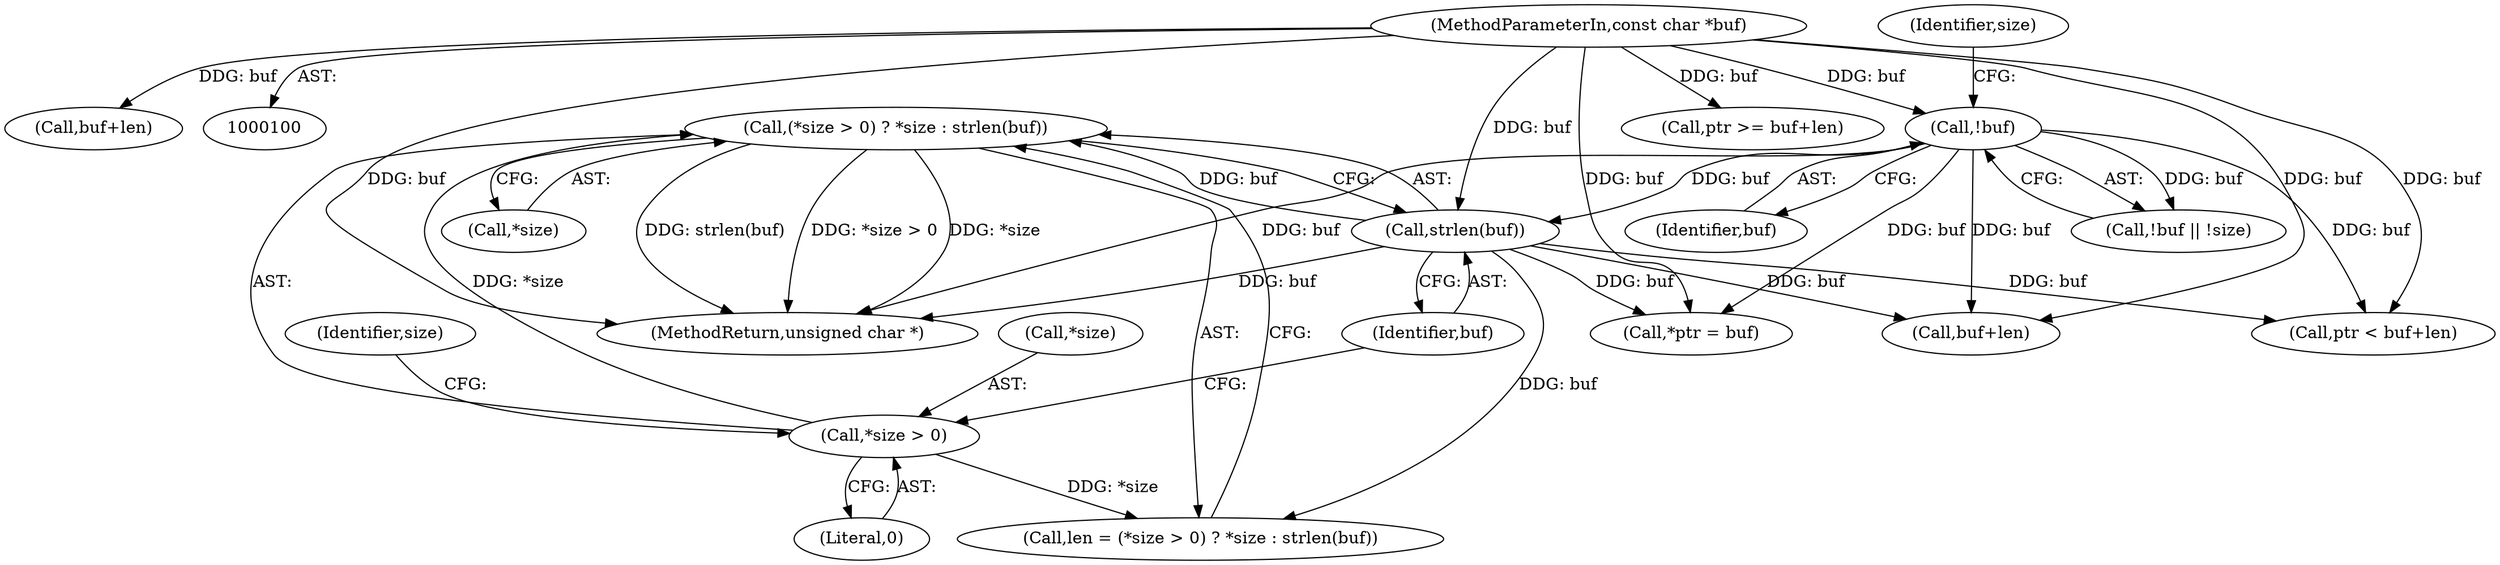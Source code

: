 digraph "0_libplist_3a55ddd3c4c11ce75a86afbefd085d8d397ff957@pointer" {
"1000115" [label="(Call,(*size > 0) ? *size : strlen(buf))"];
"1000116" [label="(Call,*size > 0)"];
"1000122" [label="(Call,strlen(buf))"];
"1000106" [label="(Call,!buf)"];
"1000101" [label="(MethodParameterIn,const char *buf)"];
"1000198" [label="(Call,ptr >= buf+len)"];
"1000113" [label="(Call,len = (*size > 0) ? *size : strlen(buf))"];
"1000115" [label="(Call,(*size > 0) ? *size : strlen(buf))"];
"1000106" [label="(Call,!buf)"];
"1000200" [label="(Call,buf+len)"];
"1000122" [label="(Call,strlen(buf))"];
"1000123" [label="(Identifier,buf)"];
"1000144" [label="(Call,*ptr = buf)"];
"1000329" [label="(MethodReturn,unsigned char *)"];
"1000165" [label="(Call,ptr < buf+len)"];
"1000116" [label="(Call,*size > 0)"];
"1000107" [label="(Identifier,buf)"];
"1000121" [label="(Identifier,size)"];
"1000105" [label="(Call,!buf || !size)"];
"1000120" [label="(Call,*size)"];
"1000117" [label="(Call,*size)"];
"1000119" [label="(Literal,0)"];
"1000109" [label="(Identifier,size)"];
"1000101" [label="(MethodParameterIn,const char *buf)"];
"1000167" [label="(Call,buf+len)"];
"1000115" -> "1000113"  [label="AST: "];
"1000115" -> "1000120"  [label="CFG: "];
"1000115" -> "1000122"  [label="CFG: "];
"1000116" -> "1000115"  [label="AST: "];
"1000120" -> "1000115"  [label="AST: "];
"1000122" -> "1000115"  [label="AST: "];
"1000113" -> "1000115"  [label="CFG: "];
"1000115" -> "1000329"  [label="DDG: *size"];
"1000115" -> "1000329"  [label="DDG: strlen(buf)"];
"1000115" -> "1000329"  [label="DDG: *size > 0"];
"1000116" -> "1000115"  [label="DDG: *size"];
"1000122" -> "1000115"  [label="DDG: buf"];
"1000116" -> "1000119"  [label="CFG: "];
"1000117" -> "1000116"  [label="AST: "];
"1000119" -> "1000116"  [label="AST: "];
"1000121" -> "1000116"  [label="CFG: "];
"1000123" -> "1000116"  [label="CFG: "];
"1000116" -> "1000113"  [label="DDG: *size"];
"1000122" -> "1000123"  [label="CFG: "];
"1000123" -> "1000122"  [label="AST: "];
"1000122" -> "1000329"  [label="DDG: buf"];
"1000122" -> "1000113"  [label="DDG: buf"];
"1000106" -> "1000122"  [label="DDG: buf"];
"1000101" -> "1000122"  [label="DDG: buf"];
"1000122" -> "1000144"  [label="DDG: buf"];
"1000122" -> "1000165"  [label="DDG: buf"];
"1000122" -> "1000167"  [label="DDG: buf"];
"1000106" -> "1000105"  [label="AST: "];
"1000106" -> "1000107"  [label="CFG: "];
"1000107" -> "1000106"  [label="AST: "];
"1000109" -> "1000106"  [label="CFG: "];
"1000105" -> "1000106"  [label="CFG: "];
"1000106" -> "1000329"  [label="DDG: buf"];
"1000106" -> "1000105"  [label="DDG: buf"];
"1000101" -> "1000106"  [label="DDG: buf"];
"1000106" -> "1000144"  [label="DDG: buf"];
"1000106" -> "1000165"  [label="DDG: buf"];
"1000106" -> "1000167"  [label="DDG: buf"];
"1000101" -> "1000100"  [label="AST: "];
"1000101" -> "1000329"  [label="DDG: buf"];
"1000101" -> "1000144"  [label="DDG: buf"];
"1000101" -> "1000165"  [label="DDG: buf"];
"1000101" -> "1000167"  [label="DDG: buf"];
"1000101" -> "1000198"  [label="DDG: buf"];
"1000101" -> "1000200"  [label="DDG: buf"];
}
